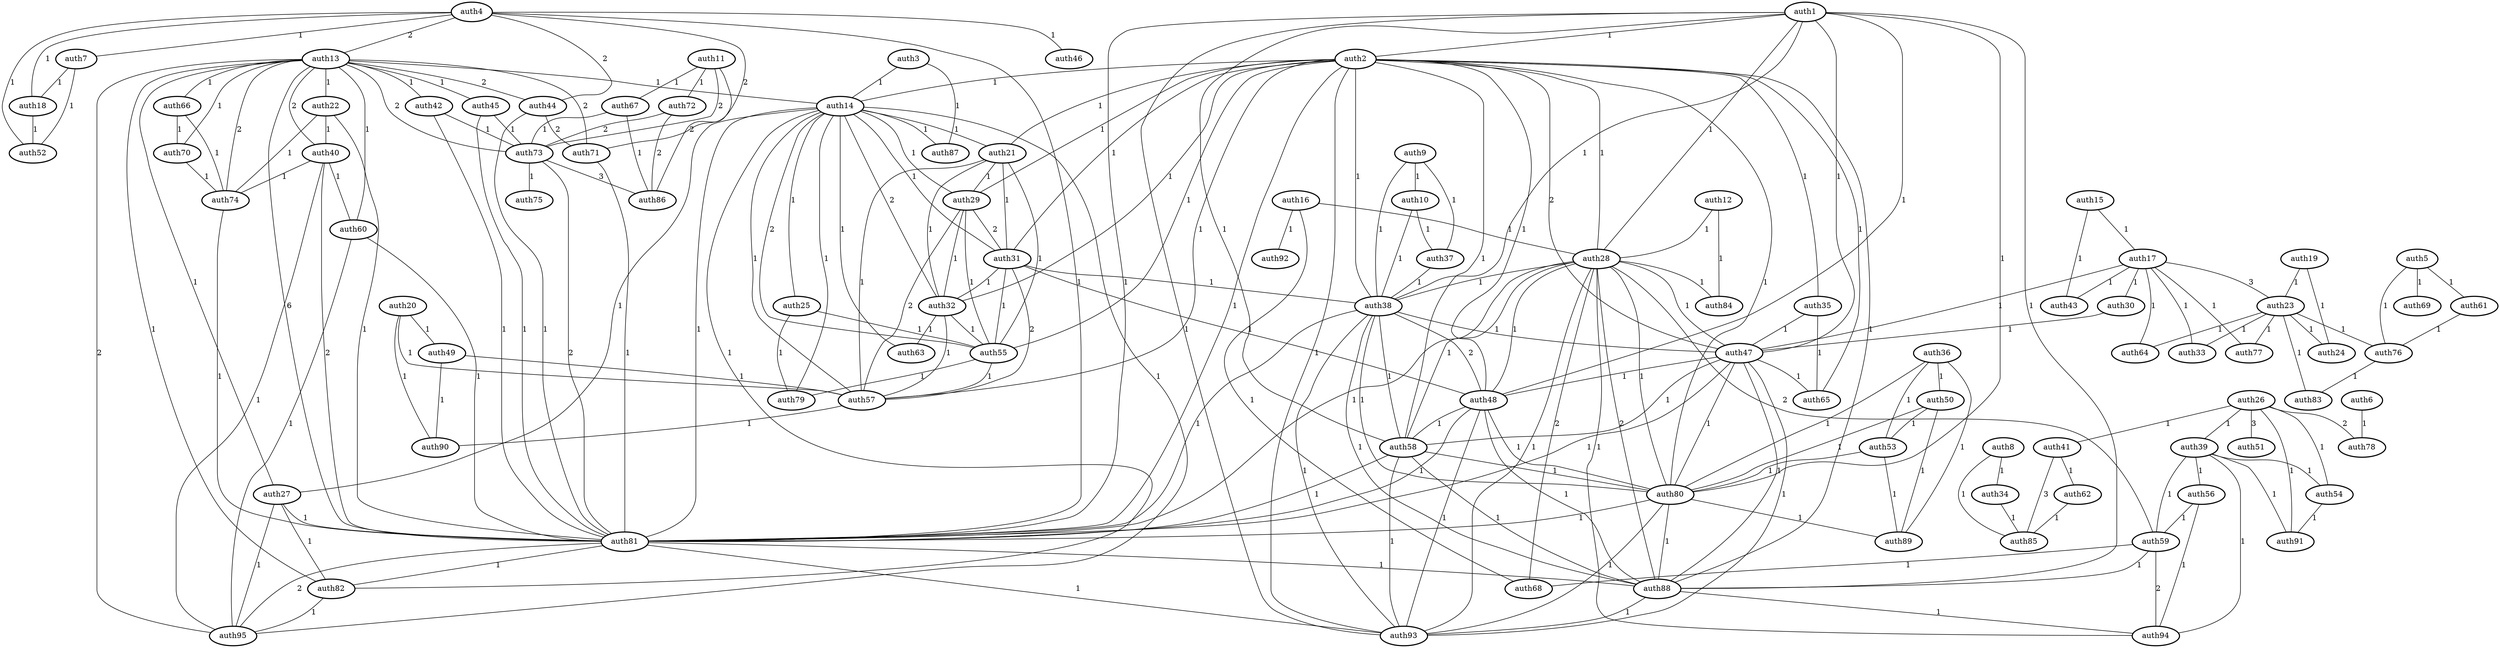 // induced sub graph
digraph {
	auth1 [penwidth=2]
	auth2 [penwidth=2]
	auth3 [penwidth=2]
	auth4 [penwidth=2]
	auth5 [penwidth=2]
	auth6 [penwidth=2]
	auth7 [penwidth=2]
	auth8 [penwidth=2]
	auth9 [penwidth=2]
	auth10 [penwidth=2]
	auth11 [penwidth=2]
	auth12 [penwidth=2]
	auth13 [penwidth=2]
	auth14 [penwidth=2]
	auth15 [penwidth=2]
	auth16 [penwidth=2]
	auth17 [penwidth=2]
	auth18 [penwidth=2]
	auth19 [penwidth=2]
	auth20 [penwidth=2]
	auth21 [penwidth=2]
	auth22 [penwidth=2]
	auth23 [penwidth=2]
	auth24 [penwidth=2]
	auth25 [penwidth=2]
	auth26 [penwidth=2]
	auth27 [penwidth=2]
	auth28 [penwidth=2]
	auth29 [penwidth=2]
	auth30 [penwidth=2]
	auth31 [penwidth=2]
	auth32 [penwidth=2]
	auth33 [penwidth=2]
	auth34 [penwidth=2]
	auth35 [penwidth=2]
	auth36 [penwidth=2]
	auth37 [penwidth=2]
	auth38 [penwidth=2]
	auth39 [penwidth=2]
	auth40 [penwidth=2]
	auth41 [penwidth=2]
	auth42 [penwidth=2]
	auth43 [penwidth=2]
	auth44 [penwidth=2]
	auth45 [penwidth=2]
	auth46 [penwidth=2]
	auth47 [penwidth=2]
	auth48 [penwidth=2]
	auth49 [penwidth=2]
	auth50 [penwidth=2]
	auth51 [penwidth=2]
	auth52 [penwidth=2]
	auth53 [penwidth=2]
	auth54 [penwidth=2]
	auth55 [penwidth=2]
	auth56 [penwidth=2]
	auth57 [penwidth=2]
	auth58 [penwidth=2]
	auth59 [penwidth=2]
	auth60 [penwidth=2]
	auth61 [penwidth=2]
	auth62 [penwidth=2]
	auth63 [penwidth=2]
	auth64 [penwidth=2]
	auth65 [penwidth=2]
	auth66 [penwidth=2]
	auth67 [penwidth=2]
	auth68 [penwidth=2]
	auth69 [penwidth=2]
	auth70 [penwidth=2]
	auth71 [penwidth=2]
	auth72 [penwidth=2]
	auth73 [penwidth=2]
	auth74 [penwidth=2]
	auth75 [penwidth=2]
	auth76 [penwidth=2]
	auth77 [penwidth=2]
	auth78 [penwidth=2]
	auth79 [penwidth=2]
	auth80 [penwidth=2]
	auth81 [penwidth=2]
	auth82 [penwidth=2]
	auth83 [penwidth=2]
	auth84 [penwidth=2]
	auth85 [penwidth=2]
	auth86 [penwidth=2]
	auth87 [penwidth=2]
	auth88 [penwidth=2]
	auth89 [penwidth=2]
	auth90 [penwidth=2]
	auth91 [penwidth=2]
	auth92 [penwidth=2]
	auth93 [penwidth=2]
	auth94 [penwidth=2]
	auth95 [penwidth=2]
	subgraph coauth {
		edge [dir=none]
		auth1 -> auth2 [label=1]
		auth1 -> auth28 [label=1]
		auth1 -> auth38 [label=1]
		auth1 -> auth47 [label=1]
		auth1 -> auth48 [label=1]
		auth1 -> auth58 [label=1]
		auth1 -> auth80 [label=1]
		auth1 -> auth81 [label=1]
		auth1 -> auth88 [label=1]
		auth1 -> auth93 [label=1]
		auth2 -> auth14 [label=1]
		auth2 -> auth21 [label=1]
		auth2 -> auth28 [label=1]
		auth2 -> auth29 [label=1]
		auth2 -> auth31 [label=1]
		auth2 -> auth32 [label=1]
		auth2 -> auth35 [label=1]
		auth2 -> auth38 [label=1]
		auth2 -> auth47 [label=2]
		auth2 -> auth48 [label=1]
		auth2 -> auth55 [label=1]
		auth2 -> auth57 [label=1]
		auth2 -> auth58 [label=1]
		auth2 -> auth65 [label=1]
		auth2 -> auth80 [label=1]
		auth2 -> auth81 [label=1]
		auth2 -> auth88 [label=1]
		auth2 -> auth93 [label=1]
		auth3 -> auth14 [label=1]
		auth3 -> auth87 [label=1]
		auth4 -> auth7 [label=1]
		auth4 -> auth13 [label=2]
		auth4 -> auth18 [label=1]
		auth4 -> auth44 [label=2]
		auth4 -> auth46 [label=1]
		auth4 -> auth52 [label=1]
		auth4 -> auth71 [label=2]
		auth4 -> auth81 [label=1]
		auth5 -> auth61 [label=1]
		auth5 -> auth69 [label=1]
		auth5 -> auth76 [label=1]
		auth6 -> auth78 [label=1]
		auth7 -> auth18 [label=1]
		auth7 -> auth52 [label=1]
		auth8 -> auth34 [label=1]
		auth8 -> auth85 [label=1]
		auth9 -> auth10 [label=1]
		auth9 -> auth37 [label=1]
		auth9 -> auth38 [label=1]
		auth10 -> auth37 [label=1]
		auth10 -> auth38 [label=1]
		auth11 -> auth67 [label=1]
		auth11 -> auth72 [label=1]
		auth11 -> auth73 [label=2]
		auth11 -> auth86 [label=2]
		auth12 -> auth28 [label=1]
		auth12 -> auth84 [label=1]
		auth13 -> auth14 [label=1]
		auth13 -> auth22 [label=1]
		auth13 -> auth27 [label=1]
		auth13 -> auth40 [label=2]
		auth13 -> auth42 [label=1]
		auth13 -> auth44 [label=2]
		auth13 -> auth45 [label=1]
		auth13 -> auth60 [label=1]
		auth13 -> auth66 [label=1]
		auth13 -> auth70 [label=1]
		auth13 -> auth71 [label=2]
		auth13 -> auth73 [label=2]
		auth13 -> auth74 [label=2]
		auth13 -> auth81 [label=6]
		auth13 -> auth82 [label=1]
		auth13 -> auth95 [label=2]
		auth14 -> auth21 [label=1]
		auth14 -> auth25 [label=1]
		auth14 -> auth27 [label=1]
		auth14 -> auth29 [label=1]
		auth14 -> auth31 [label=1]
		auth14 -> auth32 [label=2]
		auth14 -> auth55 [label=2]
		auth14 -> auth57 [label=1]
		auth14 -> auth63 [label=1]
		auth14 -> auth79 [label=1]
		auth14 -> auth81 [label=1]
		auth14 -> auth82 [label=1]
		auth14 -> auth87 [label=1]
		auth14 -> auth95 [label=1]
		auth15 -> auth17 [label=1]
		auth15 -> auth43 [label=1]
		auth16 -> auth28 [label=1]
		auth16 -> auth68 [label=1]
		auth16 -> auth92 [label=1]
		auth17 -> auth23 [label=3]
		auth17 -> auth30 [label=1]
		auth17 -> auth33 [label=1]
		auth17 -> auth43 [label=1]
		auth17 -> auth47 [label=1]
		auth17 -> auth64 [label=1]
		auth17 -> auth77 [label=1]
		auth18 -> auth52 [label=1]
		auth19 -> auth23 [label=1]
		auth19 -> auth24 [label=1]
		auth20 -> auth49 [label=1]
		auth20 -> auth57 [label=1]
		auth20 -> auth90 [label=1]
		auth21 -> auth29 [label=1]
		auth21 -> auth31 [label=1]
		auth21 -> auth32 [label=1]
		auth21 -> auth55 [label=1]
		auth21 -> auth57 [label=1]
		auth22 -> auth40 [label=1]
		auth22 -> auth74 [label=1]
		auth22 -> auth81 [label=1]
		auth23 -> auth24 [label=1]
		auth23 -> auth33 [label=1]
		auth23 -> auth64 [label=1]
		auth23 -> auth76 [label=1]
		auth23 -> auth77 [label=1]
		auth23 -> auth83 [label=1]
		auth25 -> auth55 [label=1]
		auth25 -> auth79 [label=1]
		auth26 -> auth39 [label=1]
		auth26 -> auth41 [label=1]
		auth26 -> auth51 [label=3]
		auth26 -> auth54 [label=1]
		auth26 -> auth78 [label=2]
		auth26 -> auth91 [label=1]
		auth27 -> auth81 [label=1]
		auth27 -> auth82 [label=1]
		auth27 -> auth95 [label=1]
		auth28 -> auth38 [label=1]
		auth28 -> auth47 [label=1]
		auth28 -> auth48 [label=1]
		auth28 -> auth58 [label=1]
		auth28 -> auth59 [label=2]
		auth28 -> auth68 [label=2]
		auth28 -> auth80 [label=1]
		auth28 -> auth81 [label=1]
		auth28 -> auth84 [label=1]
		auth28 -> auth88 [label=2]
		auth28 -> auth93 [label=1]
		auth28 -> auth94 [label=1]
		auth29 -> auth31 [label=2]
		auth29 -> auth32 [label=1]
		auth29 -> auth55 [label=1]
		auth29 -> auth57 [label=2]
		auth30 -> auth47 [label=1]
		auth31 -> auth32 [label=1]
		auth31 -> auth38 [label=1]
		auth31 -> auth48 [label=1]
		auth31 -> auth55 [label=1]
		auth31 -> auth57 [label=2]
		auth32 -> auth55 [label=1]
		auth32 -> auth57 [label=1]
		auth32 -> auth63 [label=1]
		auth34 -> auth85 [label=1]
		auth35 -> auth47 [label=1]
		auth35 -> auth65 [label=1]
		auth36 -> auth50 [label=1]
		auth36 -> auth53 [label=1]
		auth36 -> auth80 [label=1]
		auth36 -> auth89 [label=1]
		auth37 -> auth38 [label=1]
		auth38 -> auth47 [label=1]
		auth38 -> auth48 [label=2]
		auth38 -> auth58 [label=1]
		auth38 -> auth80 [label=1]
		auth38 -> auth81 [label=1]
		auth38 -> auth88 [label=1]
		auth38 -> auth93 [label=1]
		auth39 -> auth54 [label=1]
		auth39 -> auth56 [label=1]
		auth39 -> auth59 [label=1]
		auth39 -> auth91 [label=1]
		auth39 -> auth94 [label=1]
		auth40 -> auth60 [label=1]
		auth40 -> auth74 [label=1]
		auth40 -> auth81 [label=2]
		auth40 -> auth95 [label=1]
		auth41 -> auth62 [label=1]
		auth41 -> auth85 [label=3]
		auth42 -> auth73 [label=1]
		auth42 -> auth81 [label=1]
		auth44 -> auth71 [label=2]
		auth44 -> auth81 [label=1]
		auth45 -> auth73 [label=1]
		auth45 -> auth81 [label=1]
		auth47 -> auth48 [label=1]
		auth47 -> auth58 [label=1]
		auth47 -> auth65 [label=1]
		auth47 -> auth80 [label=1]
		auth47 -> auth81 [label=1]
		auth47 -> auth88 [label=1]
		auth47 -> auth93 [label=1]
		auth48 -> auth58 [label=1]
		auth48 -> auth80 [label=1]
		auth48 -> auth81 [label=1]
		auth48 -> auth88 [label=1]
		auth48 -> auth93 [label=1]
		auth49 -> auth57 [label=1]
		auth49 -> auth90 [label=1]
		auth50 -> auth53 [label=1]
		auth50 -> auth80 [label=1]
		auth50 -> auth89 [label=1]
		auth53 -> auth80 [label=1]
		auth53 -> auth89 [label=1]
		auth54 -> auth91 [label=1]
		auth55 -> auth57 [label=1]
		auth55 -> auth79 [label=1]
		auth56 -> auth59 [label=1]
		auth56 -> auth94 [label=1]
		auth57 -> auth90 [label=1]
		auth58 -> auth80 [label=1]
		auth58 -> auth81 [label=1]
		auth58 -> auth88 [label=1]
		auth58 -> auth93 [label=1]
		auth59 -> auth68 [label=1]
		auth59 -> auth88 [label=1]
		auth59 -> auth94 [label=2]
		auth60 -> auth81 [label=1]
		auth60 -> auth95 [label=1]
		auth61 -> auth76 [label=1]
		auth62 -> auth85 [label=1]
		auth66 -> auth70 [label=1]
		auth66 -> auth74 [label=1]
		auth67 -> auth73 [label=1]
		auth67 -> auth86 [label=1]
		auth70 -> auth74 [label=1]
		auth71 -> auth81 [label=1]
		auth72 -> auth73 [label=2]
		auth72 -> auth86 [label=2]
		auth73 -> auth75 [label=1]
		auth73 -> auth81 [label=2]
		auth73 -> auth86 [label=3]
		auth74 -> auth81 [label=1]
		auth76 -> auth83 [label=1]
		auth80 -> auth81 [label=1]
		auth80 -> auth88 [label=1]
		auth80 -> auth89 [label=1]
		auth80 -> auth93 [label=1]
		auth81 -> auth82 [label=1]
		auth81 -> auth88 [label=1]
		auth81 -> auth93 [label=1]
		auth81 -> auth95 [label=2]
		auth82 -> auth95 [label=1]
		auth88 -> auth93 [label=1]
		auth88 -> auth94 [label=1]
	}
}
